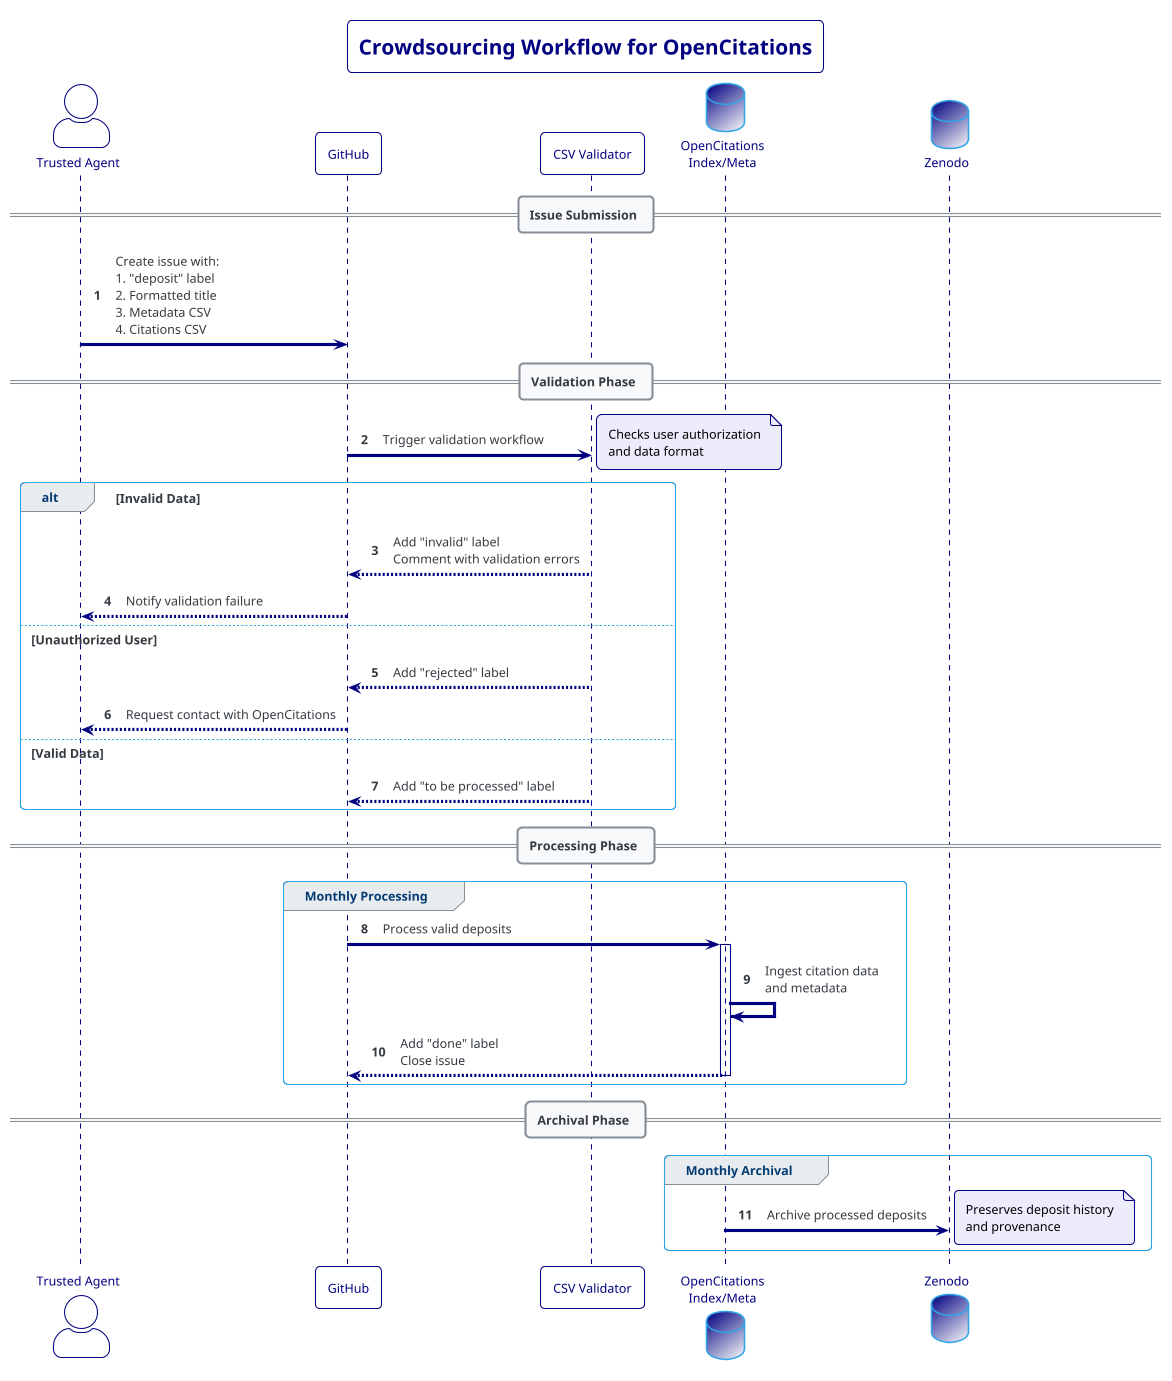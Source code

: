 @startuml
!theme cerulean-outline

skinparam backgroundColor white
skinparam defaultFontName Arial
skinparam actorStyle awesome
skinparam participantPadding 20
skinparam boxPadding 10
skinparam stereotypeFontColor #000080

' Custom styles
skinparam sequence {
    ArrowColor #000080
    ActorBorderColor #000080
    LifeLineBorderColor #000080
    ParticipantBorderColor #000080
    ParticipantBackgroundColor white
    BoxBorderColor #000080
    ParticipantFontColor #000080
    ActorFontColor #000080
    DatabaseFontColor #000080
    DatabaseStereotypeFontColor #000080
}

' Participants with better contrast
actor "Trusted Agent" as User
participant GitHub
participant "CSV Validator" as Validator
database "<color:#000080>OpenCitations</color>\n<color:#000080>Index/Meta</color>" as OC #000080/white
database "<color:#000080>Zenodo</color>" as Zenodo #000080/white

' Custom colors for better readability
skinparam actor {
    BackgroundColor white
    BorderColor #000080
    FontColor #000080
    StereotypeFontColor #000080
}

skinparam participant {
    BackgroundColor white
    BorderColor #000080
    FontColor #000080
    StereotypeFontColor #000080
}

skinparam database {
    BackgroundColor white
    BorderColor #000080
    FontColor #000080
    StereotypeFontColor #000080
    FontStyle bold
}

skinparam databaseBackgroundColor white
skinparam databaseFontColor #000080
skinparam databaseBorderColor #000080

skinparam note {
    BackgroundColor #ECECFD
    BorderColor #000080
    FontColor black
}

skinparam group {
    BackgroundColor white
    BorderColor #000080
    FontColor #000080
}

skinparam title {
    FontColor #000080
    FontSize 20
    BorderColor #000080
}

title Crowdsourcing Workflow for OpenCitations

autonumber

== Issue Submission ==
User -> GitHub: Create issue with:\n1. "deposit" label\n2. Formatted title\n3. Metadata CSV\n4. Citations CSV

== Validation Phase ==
GitHub -> Validator: Trigger validation workflow
note right: Checks user authorization\nand data format

alt Invalid Data
    Validator --> GitHub: Add "invalid" label\nComment with validation errors
    GitHub --> User: Notify validation failure
else Unauthorized User
    Validator --> GitHub: Add "rejected" label
    GitHub --> User: Request contact with OpenCitations
else Valid Data
    Validator --> GitHub: Add "to be processed" label
end

== Processing Phase ==
group Monthly Processing
    GitHub -> OC: Process valid deposits
    activate OC
    OC -> OC: Ingest citation data\nand metadata
    OC --> GitHub: Add "done" label\nClose issue
    deactivate OC
end

== Archival Phase ==
group Monthly Archival
    OC -> Zenodo: Archive processed deposits
    note right: Preserves deposit history\nand provenance
end

@enduml